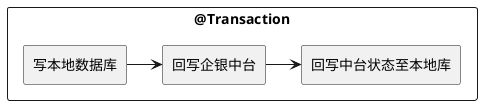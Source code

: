 @startuml
'https://plantuml.com/deployment-diagram

rectangle @Transaction {
    rectangle 写本地数据库
    rectangle 回写企银中台
    rectangle 回写中台状态至本地库
}

写本地数据库 -> 回写企银中台
回写企银中台 -> 回写中台状态至本地库

@enduml